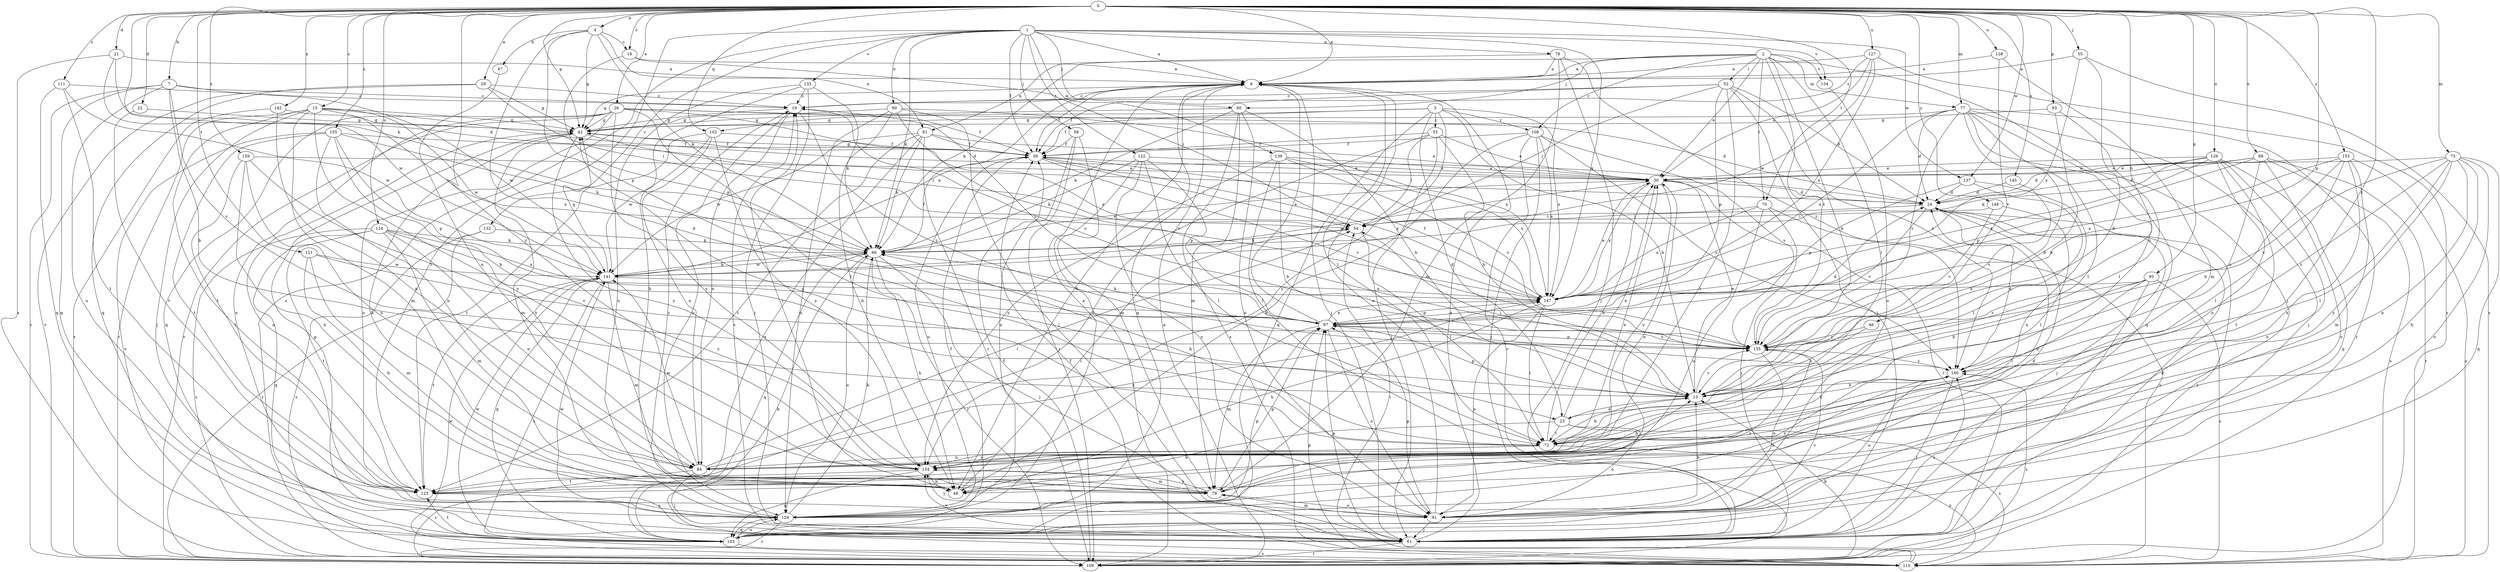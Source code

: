 strict digraph  {
0;
1;
2;
3;
4;
6;
7;
13;
15;
18;
19;
21;
22;
23;
24;
26;
29;
30;
36;
42;
46;
47;
48;
52;
53;
54;
55;
58;
60;
61;
66;
70;
72;
75;
77;
78;
79;
81;
84;
88;
90;
91;
93;
95;
97;
102;
103;
108;
109;
111;
115;
121;
122;
123;
124;
126;
127;
128;
129;
132;
133;
134;
135;
137;
139;
141;
142;
145;
147;
148;
153;
154;
155;
159;
160;
0 -> 4  [label=a];
0 -> 6  [label=a];
0 -> 7  [label=b];
0 -> 15  [label=c];
0 -> 18  [label=c];
0 -> 21  [label=d];
0 -> 22  [label=d];
0 -> 26  [label=e];
0 -> 29  [label=e];
0 -> 42  [label=g];
0 -> 46  [label=h];
0 -> 55  [label=j];
0 -> 66  [label=k];
0 -> 70  [label=l];
0 -> 75  [label=m];
0 -> 77  [label=m];
0 -> 88  [label=o];
0 -> 93  [label=p];
0 -> 95  [label=p];
0 -> 97  [label=p];
0 -> 102  [label=q];
0 -> 111  [label=s];
0 -> 121  [label=t];
0 -> 124  [label=u];
0 -> 126  [label=u];
0 -> 127  [label=u];
0 -> 128  [label=u];
0 -> 137  [label=w];
0 -> 142  [label=x];
0 -> 145  [label=x];
0 -> 148  [label=y];
0 -> 153  [label=y];
0 -> 154  [label=y];
0 -> 155  [label=z];
0 -> 159  [label=z];
0 -> 160  [label=z];
1 -> 6  [label=a];
1 -> 36  [label=f];
1 -> 58  [label=j];
1 -> 60  [label=j];
1 -> 66  [label=k];
1 -> 79  [label=n];
1 -> 90  [label=o];
1 -> 115  [label=s];
1 -> 122  [label=t];
1 -> 123  [label=t];
1 -> 132  [label=v];
1 -> 133  [label=v];
1 -> 134  [label=v];
1 -> 137  [label=w];
1 -> 139  [label=w];
1 -> 147  [label=x];
2 -> 6  [label=a];
2 -> 13  [label=b];
2 -> 30  [label=e];
2 -> 52  [label=i];
2 -> 60  [label=j];
2 -> 61  [label=j];
2 -> 70  [label=l];
2 -> 72  [label=l];
2 -> 77  [label=m];
2 -> 81  [label=n];
2 -> 108  [label=r];
2 -> 134  [label=v];
2 -> 135  [label=v];
3 -> 13  [label=b];
3 -> 23  [label=d];
3 -> 36  [label=f];
3 -> 53  [label=i];
3 -> 102  [label=q];
3 -> 103  [label=q];
3 -> 108  [label=r];
3 -> 147  [label=x];
3 -> 154  [label=y];
4 -> 18  [label=c];
4 -> 23  [label=d];
4 -> 42  [label=g];
4 -> 47  [label=h];
4 -> 66  [label=k];
4 -> 81  [label=n];
4 -> 97  [label=p];
6 -> 19  [label=c];
6 -> 36  [label=f];
6 -> 42  [label=g];
6 -> 48  [label=h];
6 -> 61  [label=j];
6 -> 72  [label=l];
6 -> 103  [label=q];
7 -> 13  [label=b];
7 -> 19  [label=c];
7 -> 103  [label=q];
7 -> 109  [label=r];
7 -> 129  [label=u];
7 -> 135  [label=v];
7 -> 141  [label=w];
13 -> 23  [label=d];
13 -> 30  [label=e];
13 -> 54  [label=i];
13 -> 97  [label=p];
13 -> 135  [label=v];
15 -> 24  [label=d];
15 -> 42  [label=g];
15 -> 61  [label=j];
15 -> 78  [label=m];
15 -> 109  [label=r];
15 -> 123  [label=t];
15 -> 141  [label=w];
15 -> 147  [label=x];
15 -> 154  [label=y];
18 -> 6  [label=a];
18 -> 54  [label=i];
18 -> 97  [label=p];
19 -> 42  [label=g];
19 -> 84  [label=n];
19 -> 129  [label=u];
19 -> 160  [label=z];
21 -> 6  [label=a];
21 -> 24  [label=d];
21 -> 115  [label=s];
21 -> 141  [label=w];
22 -> 42  [label=g];
22 -> 123  [label=t];
23 -> 30  [label=e];
23 -> 48  [label=h];
23 -> 72  [label=l];
23 -> 91  [label=o];
23 -> 115  [label=s];
23 -> 160  [label=z];
24 -> 54  [label=i];
24 -> 61  [label=j];
24 -> 109  [label=r];
24 -> 135  [label=v];
26 -> 24  [label=d];
26 -> 36  [label=f];
26 -> 42  [label=g];
26 -> 72  [label=l];
26 -> 91  [label=o];
26 -> 103  [label=q];
26 -> 109  [label=r];
26 -> 129  [label=u];
26 -> 147  [label=x];
26 -> 154  [label=y];
29 -> 19  [label=c];
29 -> 42  [label=g];
29 -> 54  [label=i];
29 -> 103  [label=q];
29 -> 109  [label=r];
30 -> 24  [label=d];
30 -> 109  [label=r];
30 -> 141  [label=w];
30 -> 147  [label=x];
30 -> 154  [label=y];
36 -> 30  [label=e];
36 -> 42  [label=g];
36 -> 54  [label=i];
36 -> 129  [label=u];
36 -> 135  [label=v];
36 -> 147  [label=x];
42 -> 36  [label=f];
42 -> 48  [label=h];
42 -> 54  [label=i];
42 -> 78  [label=m];
42 -> 129  [label=u];
42 -> 154  [label=y];
46 -> 13  [label=b];
46 -> 135  [label=v];
47 -> 84  [label=n];
48 -> 19  [label=c];
48 -> 24  [label=d];
48 -> 54  [label=i];
52 -> 19  [label=c];
52 -> 24  [label=d];
52 -> 36  [label=f];
52 -> 54  [label=i];
52 -> 61  [label=j];
52 -> 97  [label=p];
52 -> 123  [label=t];
52 -> 160  [label=z];
53 -> 13  [label=b];
53 -> 30  [label=e];
53 -> 36  [label=f];
53 -> 54  [label=i];
53 -> 61  [label=j];
53 -> 123  [label=t];
54 -> 66  [label=k];
54 -> 72  [label=l];
55 -> 6  [label=a];
55 -> 13  [label=b];
55 -> 115  [label=s];
55 -> 147  [label=x];
58 -> 36  [label=f];
58 -> 78  [label=m];
58 -> 109  [label=r];
58 -> 129  [label=u];
60 -> 13  [label=b];
60 -> 42  [label=g];
60 -> 66  [label=k];
60 -> 78  [label=m];
60 -> 91  [label=o];
60 -> 115  [label=s];
61 -> 6  [label=a];
61 -> 19  [label=c];
61 -> 24  [label=d];
61 -> 42  [label=g];
61 -> 97  [label=p];
61 -> 109  [label=r];
61 -> 141  [label=w];
61 -> 154  [label=y];
61 -> 160  [label=z];
66 -> 30  [label=e];
66 -> 36  [label=f];
66 -> 48  [label=h];
66 -> 61  [label=j];
66 -> 103  [label=q];
66 -> 109  [label=r];
66 -> 129  [label=u];
66 -> 141  [label=w];
70 -> 54  [label=i];
70 -> 61  [label=j];
70 -> 115  [label=s];
70 -> 129  [label=u];
70 -> 147  [label=x];
72 -> 13  [label=b];
72 -> 30  [label=e];
72 -> 42  [label=g];
72 -> 66  [label=k];
72 -> 84  [label=n];
72 -> 115  [label=s];
72 -> 154  [label=y];
75 -> 30  [label=e];
75 -> 48  [label=h];
75 -> 72  [label=l];
75 -> 84  [label=n];
75 -> 91  [label=o];
75 -> 103  [label=q];
75 -> 135  [label=v];
75 -> 154  [label=y];
75 -> 160  [label=z];
77 -> 13  [label=b];
77 -> 24  [label=d];
77 -> 42  [label=g];
77 -> 61  [label=j];
77 -> 72  [label=l];
77 -> 103  [label=q];
77 -> 109  [label=r];
77 -> 135  [label=v];
77 -> 147  [label=x];
77 -> 160  [label=z];
78 -> 30  [label=e];
78 -> 91  [label=o];
78 -> 97  [label=p];
78 -> 154  [label=y];
79 -> 6  [label=a];
79 -> 61  [label=j];
79 -> 66  [label=k];
79 -> 78  [label=m];
79 -> 160  [label=z];
81 -> 30  [label=e];
81 -> 36  [label=f];
81 -> 66  [label=k];
81 -> 103  [label=q];
81 -> 109  [label=r];
81 -> 123  [label=t];
81 -> 141  [label=w];
84 -> 54  [label=i];
84 -> 61  [label=j];
84 -> 109  [label=r];
84 -> 141  [label=w];
84 -> 147  [label=x];
88 -> 24  [label=d];
88 -> 30  [label=e];
88 -> 91  [label=o];
88 -> 97  [label=p];
88 -> 109  [label=r];
88 -> 115  [label=s];
88 -> 160  [label=z];
90 -> 42  [label=g];
90 -> 48  [label=h];
90 -> 61  [label=j];
90 -> 129  [label=u];
90 -> 135  [label=v];
90 -> 147  [label=x];
91 -> 6  [label=a];
91 -> 13  [label=b];
91 -> 61  [label=j];
91 -> 78  [label=m];
91 -> 97  [label=p];
91 -> 154  [label=y];
93 -> 13  [label=b];
93 -> 42  [label=g];
93 -> 72  [label=l];
95 -> 13  [label=b];
95 -> 61  [label=j];
95 -> 72  [label=l];
95 -> 115  [label=s];
95 -> 135  [label=v];
95 -> 147  [label=x];
97 -> 6  [label=a];
97 -> 19  [label=c];
97 -> 66  [label=k];
97 -> 78  [label=m];
97 -> 91  [label=o];
97 -> 135  [label=v];
97 -> 147  [label=x];
102 -> 36  [label=f];
102 -> 84  [label=n];
102 -> 123  [label=t];
102 -> 141  [label=w];
102 -> 154  [label=y];
103 -> 36  [label=f];
103 -> 115  [label=s];
103 -> 123  [label=t];
103 -> 129  [label=u];
103 -> 135  [label=v];
103 -> 141  [label=w];
108 -> 36  [label=f];
108 -> 48  [label=h];
108 -> 61  [label=j];
108 -> 109  [label=r];
108 -> 135  [label=v];
108 -> 147  [label=x];
108 -> 160  [label=z];
109 -> 6  [label=a];
109 -> 13  [label=b];
109 -> 36  [label=f];
109 -> 160  [label=z];
111 -> 19  [label=c];
111 -> 103  [label=q];
111 -> 123  [label=t];
111 -> 141  [label=w];
115 -> 36  [label=f];
115 -> 54  [label=i];
115 -> 66  [label=k];
115 -> 97  [label=p];
115 -> 141  [label=w];
121 -> 48  [label=h];
121 -> 78  [label=m];
121 -> 135  [label=v];
121 -> 141  [label=w];
122 -> 30  [label=e];
122 -> 66  [label=k];
122 -> 72  [label=l];
122 -> 91  [label=o];
122 -> 97  [label=p];
122 -> 109  [label=r];
123 -> 129  [label=u];
123 -> 160  [label=z];
124 -> 66  [label=k];
124 -> 78  [label=m];
124 -> 84  [label=n];
124 -> 103  [label=q];
124 -> 115  [label=s];
124 -> 123  [label=t];
124 -> 147  [label=x];
124 -> 154  [label=y];
126 -> 24  [label=d];
126 -> 30  [label=e];
126 -> 66  [label=k];
126 -> 84  [label=n];
126 -> 91  [label=o];
126 -> 103  [label=q];
126 -> 123  [label=t];
126 -> 147  [label=x];
127 -> 6  [label=a];
127 -> 19  [label=c];
127 -> 30  [label=e];
127 -> 115  [label=s];
127 -> 141  [label=w];
127 -> 147  [label=x];
128 -> 6  [label=a];
128 -> 78  [label=m];
128 -> 135  [label=v];
129 -> 6  [label=a];
129 -> 19  [label=c];
129 -> 24  [label=d];
129 -> 66  [label=k];
129 -> 97  [label=p];
129 -> 103  [label=q];
129 -> 109  [label=r];
132 -> 66  [label=k];
132 -> 109  [label=r];
132 -> 115  [label=s];
133 -> 19  [label=c];
133 -> 48  [label=h];
133 -> 61  [label=j];
133 -> 66  [label=k];
133 -> 129  [label=u];
134 -> 91  [label=o];
135 -> 19  [label=c];
135 -> 24  [label=d];
135 -> 91  [label=o];
135 -> 97  [label=p];
135 -> 129  [label=u];
135 -> 160  [label=z];
137 -> 24  [label=d];
137 -> 72  [label=l];
137 -> 84  [label=n];
137 -> 97  [label=p];
139 -> 13  [label=b];
139 -> 30  [label=e];
139 -> 72  [label=l];
139 -> 135  [label=v];
139 -> 147  [label=x];
139 -> 154  [label=y];
141 -> 6  [label=a];
141 -> 42  [label=g];
141 -> 66  [label=k];
141 -> 78  [label=m];
141 -> 103  [label=q];
141 -> 115  [label=s];
141 -> 123  [label=t];
141 -> 147  [label=x];
142 -> 42  [label=g];
142 -> 84  [label=n];
142 -> 109  [label=r];
145 -> 24  [label=d];
145 -> 135  [label=v];
147 -> 30  [label=e];
147 -> 36  [label=f];
147 -> 48  [label=h];
147 -> 72  [label=l];
147 -> 91  [label=o];
147 -> 97  [label=p];
148 -> 54  [label=i];
148 -> 72  [label=l];
148 -> 135  [label=v];
153 -> 13  [label=b];
153 -> 30  [label=e];
153 -> 72  [label=l];
153 -> 78  [label=m];
153 -> 84  [label=n];
153 -> 115  [label=s];
153 -> 147  [label=x];
154 -> 13  [label=b];
154 -> 30  [label=e];
154 -> 48  [label=h];
154 -> 78  [label=m];
154 -> 103  [label=q];
154 -> 123  [label=t];
155 -> 13  [label=b];
155 -> 36  [label=f];
155 -> 66  [label=k];
155 -> 84  [label=n];
155 -> 97  [label=p];
155 -> 115  [label=s];
155 -> 123  [label=t];
159 -> 30  [label=e];
159 -> 48  [label=h];
159 -> 84  [label=n];
159 -> 123  [label=t];
159 -> 154  [label=y];
160 -> 13  [label=b];
160 -> 24  [label=d];
160 -> 61  [label=j];
160 -> 91  [label=o];
160 -> 129  [label=u];
}
